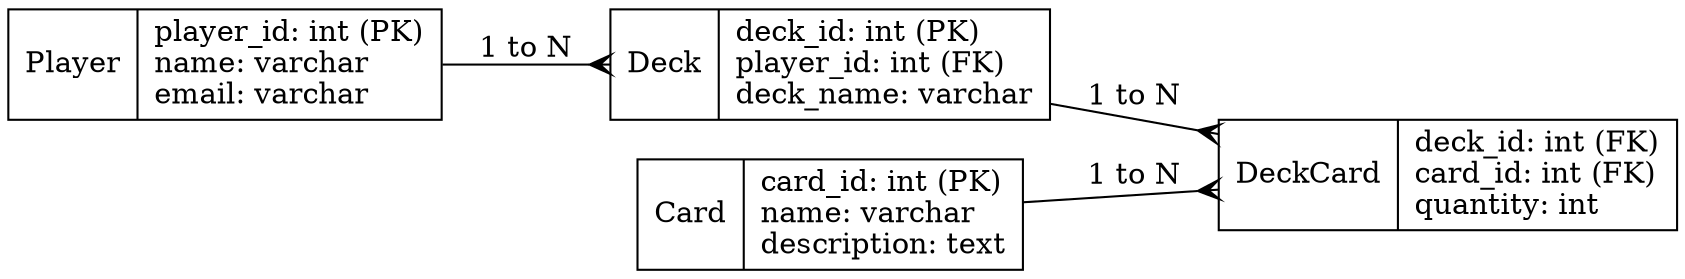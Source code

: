 digraph ERD {
    rankdir=LR;

    node [shape=record];

    // Entities
    Player [label="{Player|player_id: int (PK)\lname: varchar\lemail: varchar\l}"];
    Deck [label="{Deck|deck_id: int (PK)\lplayer_id: int (FK)\ldeck_name: varchar\l}"];
    Card [label="{Card|card_id: int (PK)\lname: varchar\ldescription: text\l}"];
    DeckCard [label="{DeckCard|deck_id: int (FK)\lcard_id: int (FK)\lquantity: int\l}"];

    // Relationships
    Player -> Deck [label="1 to N" arrowhead="crow" arrowtail="none" dir="both"];
    Deck -> DeckCard [label="1 to N" arrowhead="crow" arrowtail="none" dir="both"];
    Card -> DeckCard [label="1 to N" arrowhead="crow" arrowtail="none" dir="both"];
}

